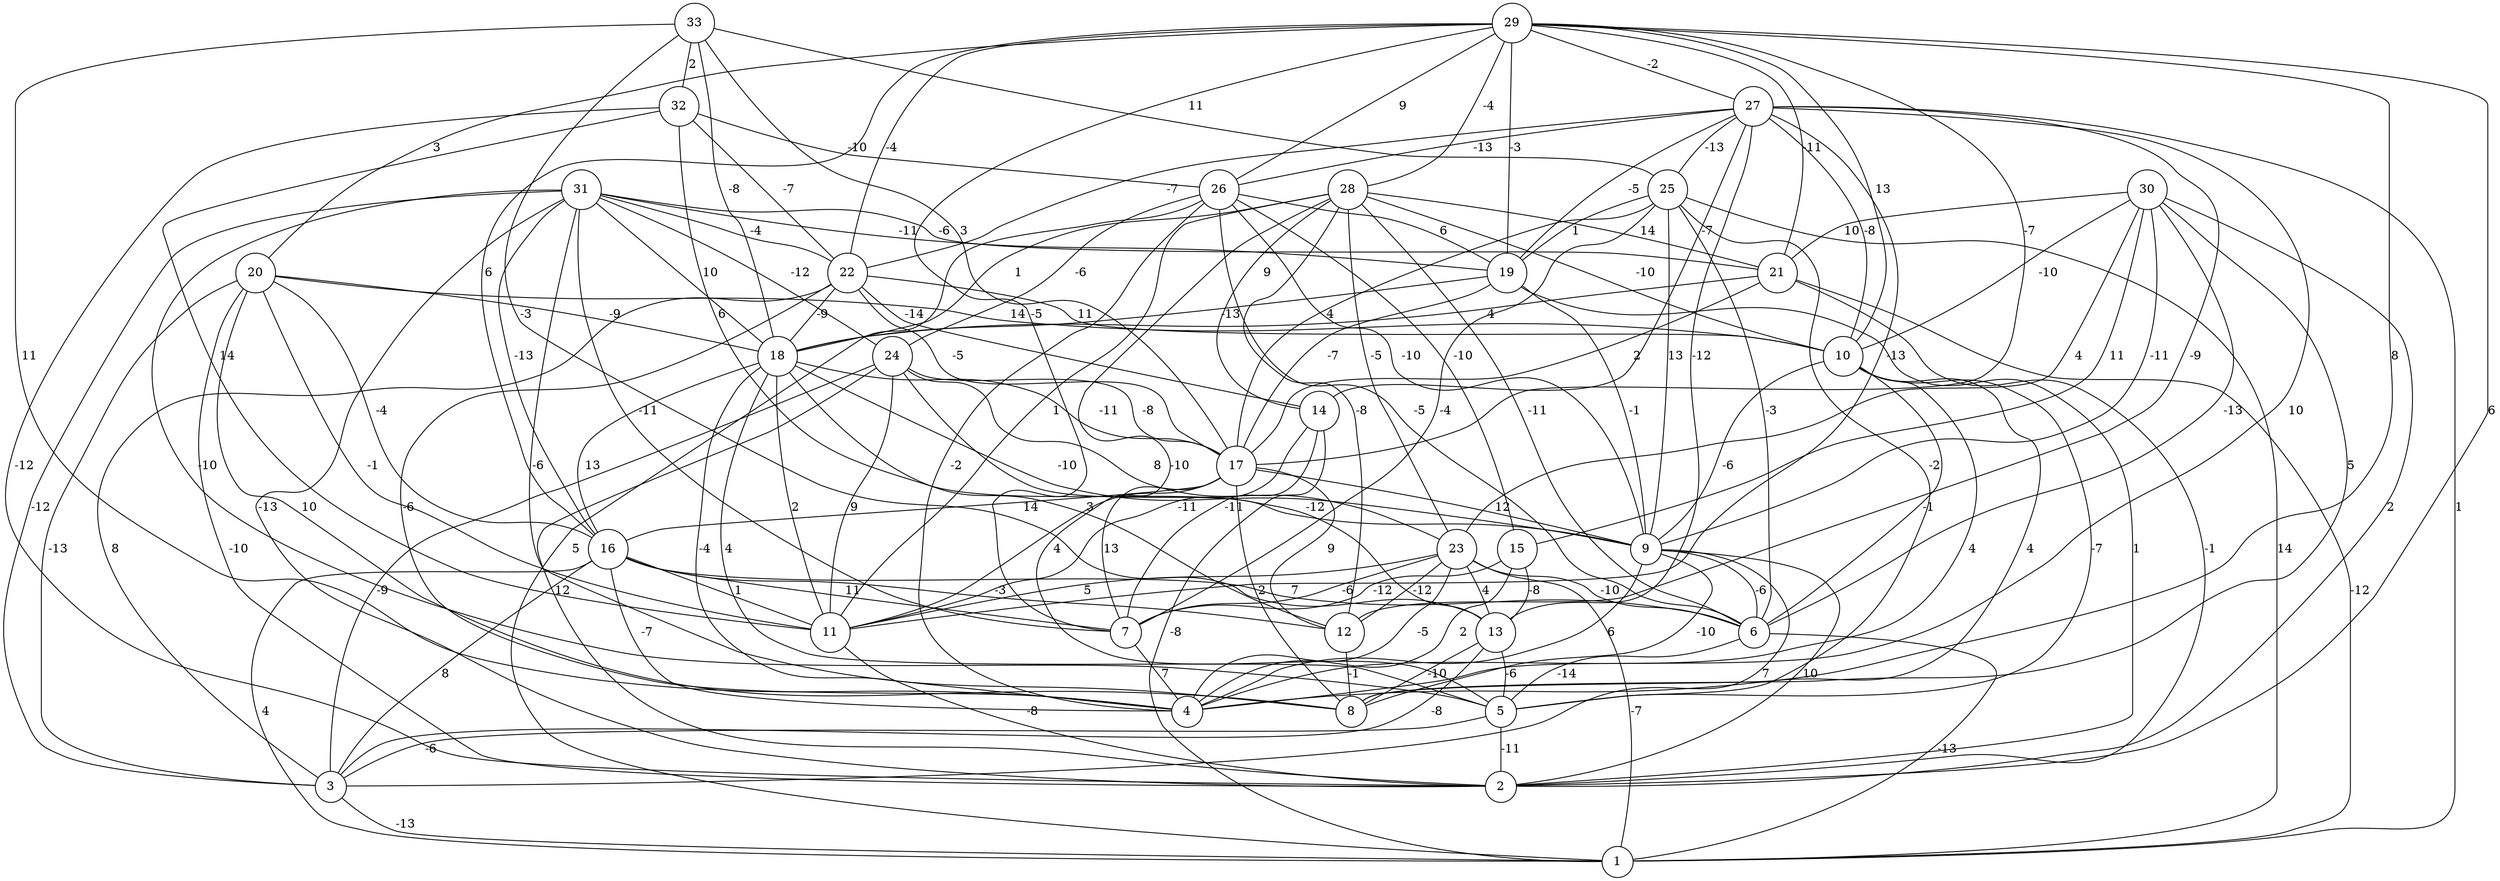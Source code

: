 graph { 
	 fontname="Helvetica,Arial,sans-serif" 
	 node [shape = circle]; 
	 33 -- 4 [label = "11"];
	 33 -- 13 [label = "-3"];
	 33 -- 17 [label = "3"];
	 33 -- 18 [label = "-8"];
	 33 -- 25 [label = "11"];
	 33 -- 32 [label = "2"];
	 32 -- 2 [label = "-12"];
	 32 -- 9 [label = "6"];
	 32 -- 11 [label = "14"];
	 32 -- 22 [label = "-7"];
	 32 -- 26 [label = "-10"];
	 31 -- 2 [label = "-13"];
	 31 -- 3 [label = "-12"];
	 31 -- 5 [label = "-10"];
	 31 -- 7 [label = "-11"];
	 31 -- 8 [label = "-6"];
	 31 -- 16 [label = "-13"];
	 31 -- 18 [label = "10"];
	 31 -- 19 [label = "-11"];
	 31 -- 21 [label = "-6"];
	 31 -- 22 [label = "-4"];
	 31 -- 24 [label = "-12"];
	 30 -- 2 [label = "2"];
	 30 -- 6 [label = "-13"];
	 30 -- 8 [label = "5"];
	 30 -- 9 [label = "-11"];
	 30 -- 10 [label = "-10"];
	 30 -- 15 [label = "11"];
	 30 -- 21 [label = "10"];
	 30 -- 23 [label = "4"];
	 29 -- 2 [label = "6"];
	 29 -- 4 [label = "8"];
	 29 -- 7 [label = "-5"];
	 29 -- 10 [label = "13"];
	 29 -- 16 [label = "6"];
	 29 -- 17 [label = "-7"];
	 29 -- 19 [label = "-3"];
	 29 -- 20 [label = "3"];
	 29 -- 21 [label = "-11"];
	 29 -- 22 [label = "-4"];
	 29 -- 26 [label = "9"];
	 29 -- 27 [label = "-2"];
	 29 -- 28 [label = "-4"];
	 28 -- 5 [label = "-10"];
	 28 -- 6 [label = "-11"];
	 28 -- 10 [label = "-10"];
	 28 -- 11 [label = "1"];
	 28 -- 12 [label = "-8"];
	 28 -- 14 [label = "9"];
	 28 -- 18 [label = "1"];
	 28 -- 21 [label = "14"];
	 28 -- 23 [label = "-5"];
	 27 -- 1 [label = "1"];
	 27 -- 4 [label = "10"];
	 27 -- 10 [label = "-8"];
	 27 -- 11 [label = "-13"];
	 27 -- 12 [label = "-9"];
	 27 -- 13 [label = "-12"];
	 27 -- 14 [label = "-7"];
	 27 -- 19 [label = "-5"];
	 27 -- 22 [label = "-7"];
	 27 -- 25 [label = "-13"];
	 27 -- 26 [label = "-13"];
	 26 -- 1 [label = "5"];
	 26 -- 4 [label = "-2"];
	 26 -- 6 [label = "-5"];
	 26 -- 9 [label = "-10"];
	 26 -- 15 [label = "-10"];
	 26 -- 19 [label = "6"];
	 26 -- 24 [label = "-6"];
	 25 -- 1 [label = "14"];
	 25 -- 5 [label = "-2"];
	 25 -- 6 [label = "-3"];
	 25 -- 7 [label = "-4"];
	 25 -- 9 [label = "13"];
	 25 -- 17 [label = "4"];
	 25 -- 19 [label = "1"];
	 24 -- 2 [label = "12"];
	 24 -- 3 [label = "-9"];
	 24 -- 11 [label = "9"];
	 24 -- 13 [label = "-12"];
	 24 -- 17 [label = "-8"];
	 24 -- 23 [label = "8"];
	 23 -- 1 [label = "-7"];
	 23 -- 4 [label = "-5"];
	 23 -- 6 [label = "-10"];
	 23 -- 7 [label = "-6"];
	 23 -- 11 [label = "5"];
	 23 -- 12 [label = "-12"];
	 23 -- 13 [label = "4"];
	 22 -- 3 [label = "8"];
	 22 -- 4 [label = "-6"];
	 22 -- 10 [label = "11"];
	 22 -- 14 [label = "-14"];
	 22 -- 17 [label = "-5"];
	 22 -- 18 [label = "-9"];
	 21 -- 1 [label = "-12"];
	 21 -- 2 [label = "-1"];
	 21 -- 17 [label = "2"];
	 21 -- 18 [label = "4"];
	 20 -- 2 [label = "-10"];
	 20 -- 3 [label = "-13"];
	 20 -- 8 [label = "10"];
	 20 -- 10 [label = "14"];
	 20 -- 11 [label = "-1"];
	 20 -- 16 [label = "-4"];
	 20 -- 18 [label = "-9"];
	 19 -- 2 [label = "1"];
	 19 -- 9 [label = "-1"];
	 19 -- 17 [label = "-7"];
	 19 -- 18 [label = "-13"];
	 18 -- 4 [label = "-4"];
	 18 -- 5 [label = "4"];
	 18 -- 9 [label = "-10"];
	 18 -- 11 [label = "2"];
	 18 -- 12 [label = "3"];
	 18 -- 16 [label = "13"];
	 18 -- 17 [label = "-11"];
	 17 -- 7 [label = "13"];
	 17 -- 8 [label = "2"];
	 17 -- 9 [label = "12"];
	 17 -- 11 [label = "4"];
	 17 -- 12 [label = "9"];
	 17 -- 16 [label = "14"];
	 16 -- 1 [label = "4"];
	 16 -- 3 [label = "8"];
	 16 -- 4 [label = "-7"];
	 16 -- 6 [label = "7"];
	 16 -- 7 [label = "11"];
	 16 -- 11 [label = "1"];
	 16 -- 12 [label = "-3"];
	 15 -- 4 [label = "2"];
	 15 -- 7 [label = "-12"];
	 15 -- 13 [label = "-8"];
	 14 -- 1 [label = "-8"];
	 14 -- 7 [label = "-11"];
	 14 -- 11 [label = "-11"];
	 13 -- 3 [label = "-8"];
	 13 -- 5 [label = "-6"];
	 13 -- 8 [label = "-10"];
	 12 -- 8 [label = "-1"];
	 11 -- 2 [label = "-8"];
	 10 -- 4 [label = "4"];
	 10 -- 5 [label = "-7"];
	 10 -- 6 [label = "-1"];
	 10 -- 8 [label = "4"];
	 10 -- 9 [label = "-6"];
	 9 -- 2 [label = "10"];
	 9 -- 3 [label = "7"];
	 9 -- 4 [label = "6"];
	 9 -- 6 [label = "-6"];
	 9 -- 8 [label = "-10"];
	 7 -- 4 [label = "7"];
	 6 -- 1 [label = "-13"];
	 6 -- 5 [label = "-14"];
	 5 -- 2 [label = "-11"];
	 5 -- 3 [label = "-6"];
	 3 -- 1 [label = "-13"];
	 1;
	 2;
	 3;
	 4;
	 5;
	 6;
	 7;
	 8;
	 9;
	 10;
	 11;
	 12;
	 13;
	 14;
	 15;
	 16;
	 17;
	 18;
	 19;
	 20;
	 21;
	 22;
	 23;
	 24;
	 25;
	 26;
	 27;
	 28;
	 29;
	 30;
	 31;
	 32;
	 33;
}
